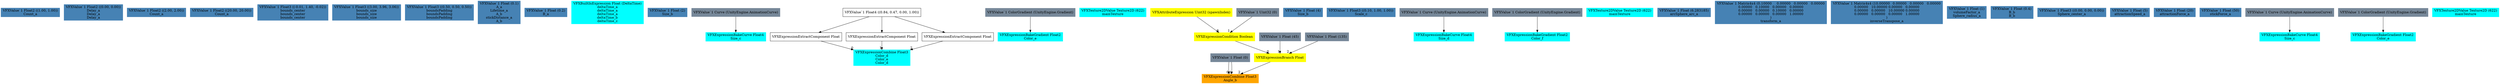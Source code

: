 digraph G {
node0 [shape="box" color="steelblue" style="filled" label="VFXValue`1 Float2 ((1.00, 1.00))
Count_a"]
node1 [shape="box" color="steelblue" style="filled" label="VFXValue`1 Float2 ((0.00, 0.00))
Delay_a
Delay_a
Delay_a"]
node2 [shape="box" color="steelblue" style="filled" label="VFXValue`1 Float2 ((2.00, 2.00))
Count_a"]
node3 [shape="box" color="steelblue" style="filled" label="VFXValue`1 Float2 ((20.00, 20.00))
Count_a"]
node4 [shape="box" color="steelblue" style="filled" label="VFXValue`1 Float3 ((-0.01, 1.40, -0.02))
bounds_center
bounds_center
bounds_center"]
node5 [shape="box" color="steelblue" style="filled" label="VFXValue`1 Float3 ((3.00, 3.96, 3.06))
bounds_size
bounds_size
bounds_size"]
node6 [shape="box" color="steelblue" style="filled" label="VFXValue`1 Float3 ((0.50, 0.50, 0.50))
boundsPadding
boundsPadding
boundsPadding"]
node7 [shape="box" color="steelblue" style="filled" label="VFXValue`1 Float (0.1)
A_a
Lifetime_a
A_b
stickDistance_a
A_b"]
node8 [shape="box" color="steelblue" style="filled" label="VFXValue`1 Float (0.2)
B_a"]
node9 [shape="box" color="cyan" style="filled" label="VFXBuiltInExpression Float (DeltaTime)
deltaTime_a
deltaTime_a
deltaTime_a
deltaTime_b
deltaTime_c"]
node10 [shape="box" color="steelblue" style="filled" label="VFXValue`1 Float (2)
Size_b"]
node11 [shape="box" color="cyan" style="filled" label="VFXExpressionBakeCurve Float4
Size_c"]
node12 [shape="box" color="lightslategray" style="filled" label="VFXValue`1 Curve (UnityEngine.AnimationCurve)"]
node13 [shape="box" color="cyan" style="filled" label="VFXExpressionCombine Float3
Color_d
Color_e
Color_d"]
node14 [shape="box" label="VFXExpressionExtractComponent Float"]
node15 [shape="box" label="VFXValue`1 Float4 ((0.84, 0.47, 0.00, 1.00))"]
node16 [shape="box" label="VFXExpressionExtractComponent Float"]
node17 [shape="box" label="VFXExpressionExtractComponent Float"]
node18 [shape="box" color="cyan" style="filled" label="VFXExpressionBakeGradient Float2
Color_e"]
node19 [shape="box" color="lightslategray" style="filled" label="VFXValue`1 ColorGradient (UnityEngine.Gradient)"]
node20 [shape="box" color="cyan" style="filled" label="VFXTexture2DValue Texture2D (622)
mainTexture"]
node21 [shape="box" color="orange" style="filled" label="VFXExpressionCombine Float3
Angle_b"]
node22 [shape="box" color="lightslategray" style="filled" label="VFXValue`1 Float (0)"]
node23 [shape="box" color="yellow" style="filled" label="VFXExpressionBranch Float"]
node24 [shape="box" color="yellow" style="filled" label="VFXExpressionCondition Boolean"]
node25 [shape="box" color="yellow" style="filled" label="VFXAttributeExpression Uint32 (spawnIndex)"]
node26 [shape="box" color="lightslategray" style="filled" label="VFXValue`1 Uint32 (0)"]
node27 [shape="box" color="lightslategray" style="filled" label="VFXValue`1 Float (45)"]
node28 [shape="box" color="lightslategray" style="filled" label="VFXValue`1 Float (135)"]
node29 [shape="box" color="steelblue" style="filled" label="VFXValue`1 Float (4)
Size_b"]
node30 [shape="box" color="steelblue" style="filled" label="VFXValue`1 Float3 ((0.10, 1.00, 1.00))
Scale_c"]
node31 [shape="box" color="cyan" style="filled" label="VFXExpressionBakeCurve Float4
Size_d"]
node32 [shape="box" color="lightslategray" style="filled" label="VFXValue`1 Curve (UnityEngine.AnimationCurve)"]
node33 [shape="box" color="cyan" style="filled" label="VFXExpressionBakeGradient Float2
Color_f"]
node34 [shape="box" color="lightslategray" style="filled" label="VFXValue`1 ColorGradient (UnityEngine.Gradient)"]
node35 [shape="box" color="cyan" style="filled" label="VFXTexture2DValue Texture2D (622)
mainTexture"]
node36 [shape="box" color="steelblue" style="filled" label="VFXValue`1 Float (6.283185)
arcSphere_arc_a"]
node37 [shape="box" color="steelblue" style="filled" label="VFXValue`1 Matrix4x4 (0.10000	0.00000	0.00000	0.00000
0.00000	0.10000	0.00000	0.00000
0.00000	0.00000	0.10000	0.00000
0.00000	0.00000	0.00000	1.00000
)
transform_a"]
node38 [shape="box" color="steelblue" style="filled" label="VFXValue`1 Matrix4x4 (10.00000	0.00000	0.00000	0.00000
0.00000	10.00000	0.00000	0.00000
0.00000	0.00000	10.00000	0.00000
0.00000	0.00000	0.00000	1.00000
)
inverseTranspose_a"]
node39 [shape="box" color="steelblue" style="filled" label="VFXValue`1 Float (1)
volumeFactor_a
Sphere_radius_a"]
node40 [shape="box" color="steelblue" style="filled" label="VFXValue`1 Float (0.4)
B_b
B_b"]
node41 [shape="box" color="steelblue" style="filled" label="VFXValue`1 Float3 ((0.00, 0.00, 0.00))
Sphere_center_a"]
node42 [shape="box" color="steelblue" style="filled" label="VFXValue`1 Float (5)
attractionSpeed_a"]
node43 [shape="box" color="steelblue" style="filled" label="VFXValue`1 Float (20)
attractionForce_a"]
node44 [shape="box" color="steelblue" style="filled" label="VFXValue`1 Float (50)
stickForce_a"]
node45 [shape="box" color="cyan" style="filled" label="VFXExpressionBakeCurve Float4
Size_c"]
node46 [shape="box" color="lightslategray" style="filled" label="VFXValue`1 Curve (UnityEngine.AnimationCurve)"]
node47 [shape="box" color="cyan" style="filled" label="VFXExpressionBakeGradient Float2
Color_e"]
node48 [shape="box" color="lightslategray" style="filled" label="VFXValue`1 ColorGradient (UnityEngine.Gradient)"]
node49 [shape="box" color="cyan" style="filled" label="VFXTexture2DValue Texture2D (622)
mainTexture"]
node12 -> node11 
node14 -> node13 [headlabel="0"]
node16 -> node13 [headlabel="1"]
node17 -> node13 [headlabel="2"]
node15 -> node14 
node15 -> node16 
node15 -> node17 
node19 -> node18 
node22 -> node21 [headlabel="0"]
node22 -> node21 [headlabel="1"]
node23 -> node21 [headlabel="2"]
node24 -> node23 [headlabel="0"]
node27 -> node23 [headlabel="1"]
node28 -> node23 [headlabel="2"]
node25 -> node24 [headlabel="0"]
node26 -> node24 [headlabel="1"]
node32 -> node31 
node34 -> node33 
node46 -> node45 
node48 -> node47 
}
